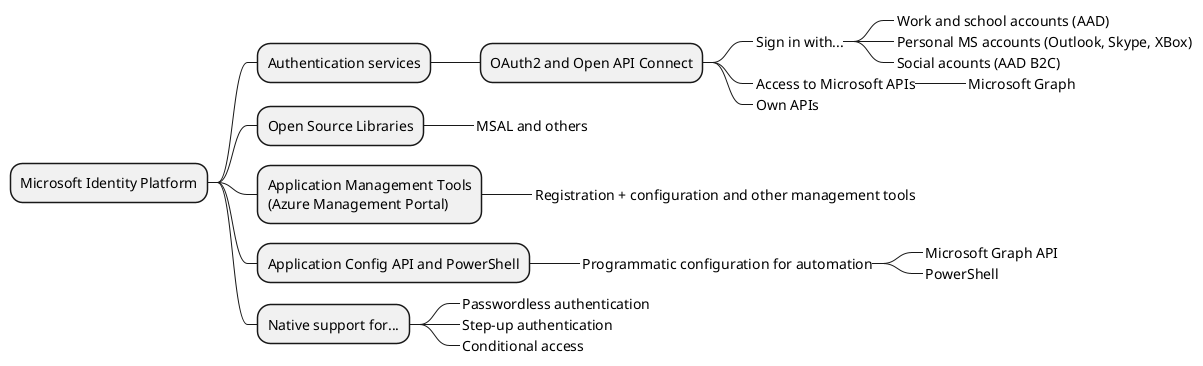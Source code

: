 @startmindmap "Security"

+ Microsoft Identity Platform
++ Authentication services
+++ OAuth2 and Open API Connect
++++_ Sign in with...
+++++_ Work and school accounts (AAD)
+++++_ Personal MS accounts (Outlook, Skype, XBox)
+++++_ Social acounts (AAD B2C)
++++_ Access to Microsoft APIs
+++++_ Microsoft Graph
++++_ Own APIs
++ Open Source Libraries
+++_ MSAL and others
++ Application Management Tools\n(Azure Management Portal)
+++_ Registration + configuration and other management tools
++ Application Config API and PowerShell
+++_ Programmatic configuration for automation
++++_ Microsoft Graph API
++++_ PowerShell
++ Native support for...
+++_ Passwordless authentication
+++_ Step-up authentication
+++_ Conditional access 

@endmindmap